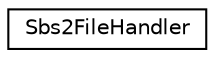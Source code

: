 digraph G
{
  edge [fontname="Helvetica",fontsize="10",labelfontname="Helvetica",labelfontsize="10"];
  node [fontname="Helvetica",fontsize="10",shape=record];
  rankdir="LR";
  Node1 [label="Sbs2FileHandler",height=0.2,width=0.4,color="black", fillcolor="white", style="filled",URL="$class_sbs2_file_handler.html"];
}
